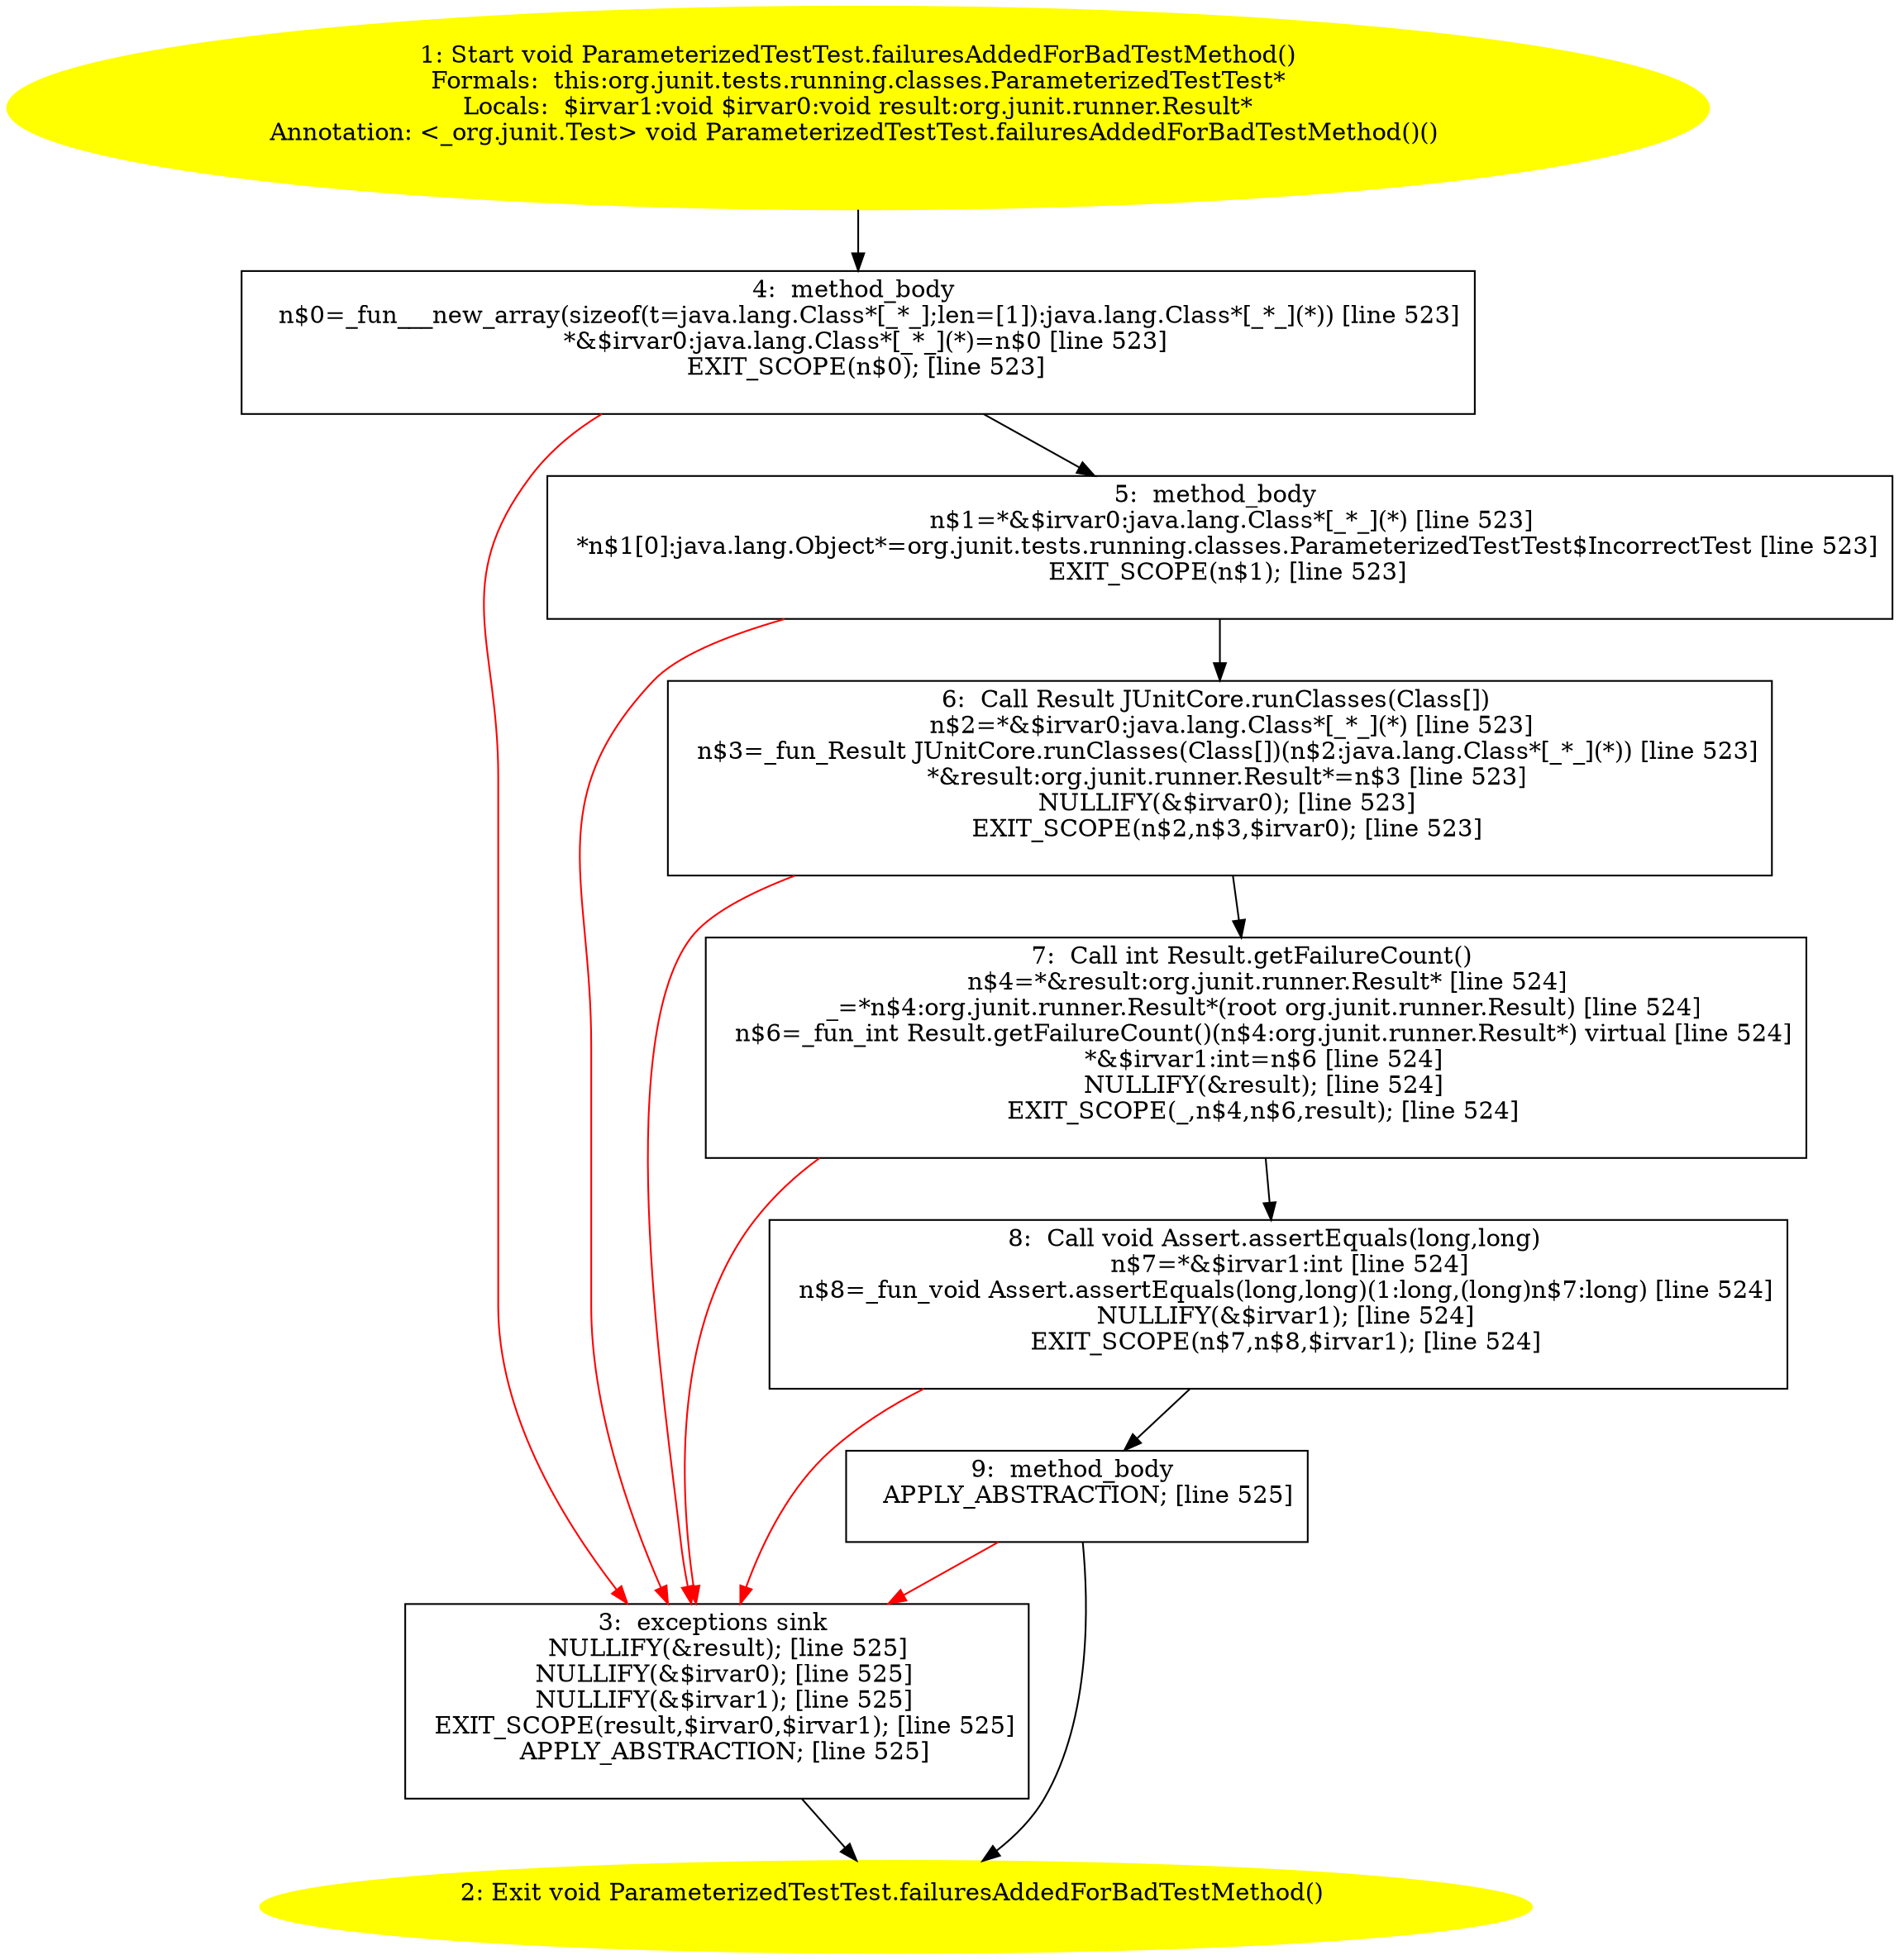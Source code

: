 /* @generated */
digraph cfg {
"org.junit.tests.running.classes.ParameterizedTestTest.failuresAddedForBadTestMethod():void.61929610726677c590ca74cc2451f257_1" [label="1: Start void ParameterizedTestTest.failuresAddedForBadTestMethod()\nFormals:  this:org.junit.tests.running.classes.ParameterizedTestTest*\nLocals:  $irvar1:void $irvar0:void result:org.junit.runner.Result*\nAnnotation: <_org.junit.Test> void ParameterizedTestTest.failuresAddedForBadTestMethod()() \n  " color=yellow style=filled]
	

	 "org.junit.tests.running.classes.ParameterizedTestTest.failuresAddedForBadTestMethod():void.61929610726677c590ca74cc2451f257_1" -> "org.junit.tests.running.classes.ParameterizedTestTest.failuresAddedForBadTestMethod():void.61929610726677c590ca74cc2451f257_4" ;
"org.junit.tests.running.classes.ParameterizedTestTest.failuresAddedForBadTestMethod():void.61929610726677c590ca74cc2451f257_2" [label="2: Exit void ParameterizedTestTest.failuresAddedForBadTestMethod() \n  " color=yellow style=filled]
	

"org.junit.tests.running.classes.ParameterizedTestTest.failuresAddedForBadTestMethod():void.61929610726677c590ca74cc2451f257_3" [label="3:  exceptions sink \n   NULLIFY(&result); [line 525]\n  NULLIFY(&$irvar0); [line 525]\n  NULLIFY(&$irvar1); [line 525]\n  EXIT_SCOPE(result,$irvar0,$irvar1); [line 525]\n  APPLY_ABSTRACTION; [line 525]\n " shape="box"]
	

	 "org.junit.tests.running.classes.ParameterizedTestTest.failuresAddedForBadTestMethod():void.61929610726677c590ca74cc2451f257_3" -> "org.junit.tests.running.classes.ParameterizedTestTest.failuresAddedForBadTestMethod():void.61929610726677c590ca74cc2451f257_2" ;
"org.junit.tests.running.classes.ParameterizedTestTest.failuresAddedForBadTestMethod():void.61929610726677c590ca74cc2451f257_4" [label="4:  method_body \n   n$0=_fun___new_array(sizeof(t=java.lang.Class*[_*_];len=[1]):java.lang.Class*[_*_](*)) [line 523]\n  *&$irvar0:java.lang.Class*[_*_](*)=n$0 [line 523]\n  EXIT_SCOPE(n$0); [line 523]\n " shape="box"]
	

	 "org.junit.tests.running.classes.ParameterizedTestTest.failuresAddedForBadTestMethod():void.61929610726677c590ca74cc2451f257_4" -> "org.junit.tests.running.classes.ParameterizedTestTest.failuresAddedForBadTestMethod():void.61929610726677c590ca74cc2451f257_5" ;
	 "org.junit.tests.running.classes.ParameterizedTestTest.failuresAddedForBadTestMethod():void.61929610726677c590ca74cc2451f257_4" -> "org.junit.tests.running.classes.ParameterizedTestTest.failuresAddedForBadTestMethod():void.61929610726677c590ca74cc2451f257_3" [color="red" ];
"org.junit.tests.running.classes.ParameterizedTestTest.failuresAddedForBadTestMethod():void.61929610726677c590ca74cc2451f257_5" [label="5:  method_body \n   n$1=*&$irvar0:java.lang.Class*[_*_](*) [line 523]\n  *n$1[0]:java.lang.Object*=org.junit.tests.running.classes.ParameterizedTestTest$IncorrectTest [line 523]\n  EXIT_SCOPE(n$1); [line 523]\n " shape="box"]
	

	 "org.junit.tests.running.classes.ParameterizedTestTest.failuresAddedForBadTestMethod():void.61929610726677c590ca74cc2451f257_5" -> "org.junit.tests.running.classes.ParameterizedTestTest.failuresAddedForBadTestMethod():void.61929610726677c590ca74cc2451f257_6" ;
	 "org.junit.tests.running.classes.ParameterizedTestTest.failuresAddedForBadTestMethod():void.61929610726677c590ca74cc2451f257_5" -> "org.junit.tests.running.classes.ParameterizedTestTest.failuresAddedForBadTestMethod():void.61929610726677c590ca74cc2451f257_3" [color="red" ];
"org.junit.tests.running.classes.ParameterizedTestTest.failuresAddedForBadTestMethod():void.61929610726677c590ca74cc2451f257_6" [label="6:  Call Result JUnitCore.runClasses(Class[]) \n   n$2=*&$irvar0:java.lang.Class*[_*_](*) [line 523]\n  n$3=_fun_Result JUnitCore.runClasses(Class[])(n$2:java.lang.Class*[_*_](*)) [line 523]\n  *&result:org.junit.runner.Result*=n$3 [line 523]\n  NULLIFY(&$irvar0); [line 523]\n  EXIT_SCOPE(n$2,n$3,$irvar0); [line 523]\n " shape="box"]
	

	 "org.junit.tests.running.classes.ParameterizedTestTest.failuresAddedForBadTestMethod():void.61929610726677c590ca74cc2451f257_6" -> "org.junit.tests.running.classes.ParameterizedTestTest.failuresAddedForBadTestMethod():void.61929610726677c590ca74cc2451f257_7" ;
	 "org.junit.tests.running.classes.ParameterizedTestTest.failuresAddedForBadTestMethod():void.61929610726677c590ca74cc2451f257_6" -> "org.junit.tests.running.classes.ParameterizedTestTest.failuresAddedForBadTestMethod():void.61929610726677c590ca74cc2451f257_3" [color="red" ];
"org.junit.tests.running.classes.ParameterizedTestTest.failuresAddedForBadTestMethod():void.61929610726677c590ca74cc2451f257_7" [label="7:  Call int Result.getFailureCount() \n   n$4=*&result:org.junit.runner.Result* [line 524]\n  _=*n$4:org.junit.runner.Result*(root org.junit.runner.Result) [line 524]\n  n$6=_fun_int Result.getFailureCount()(n$4:org.junit.runner.Result*) virtual [line 524]\n  *&$irvar1:int=n$6 [line 524]\n  NULLIFY(&result); [line 524]\n  EXIT_SCOPE(_,n$4,n$6,result); [line 524]\n " shape="box"]
	

	 "org.junit.tests.running.classes.ParameterizedTestTest.failuresAddedForBadTestMethod():void.61929610726677c590ca74cc2451f257_7" -> "org.junit.tests.running.classes.ParameterizedTestTest.failuresAddedForBadTestMethod():void.61929610726677c590ca74cc2451f257_8" ;
	 "org.junit.tests.running.classes.ParameterizedTestTest.failuresAddedForBadTestMethod():void.61929610726677c590ca74cc2451f257_7" -> "org.junit.tests.running.classes.ParameterizedTestTest.failuresAddedForBadTestMethod():void.61929610726677c590ca74cc2451f257_3" [color="red" ];
"org.junit.tests.running.classes.ParameterizedTestTest.failuresAddedForBadTestMethod():void.61929610726677c590ca74cc2451f257_8" [label="8:  Call void Assert.assertEquals(long,long) \n   n$7=*&$irvar1:int [line 524]\n  n$8=_fun_void Assert.assertEquals(long,long)(1:long,(long)n$7:long) [line 524]\n  NULLIFY(&$irvar1); [line 524]\n  EXIT_SCOPE(n$7,n$8,$irvar1); [line 524]\n " shape="box"]
	

	 "org.junit.tests.running.classes.ParameterizedTestTest.failuresAddedForBadTestMethod():void.61929610726677c590ca74cc2451f257_8" -> "org.junit.tests.running.classes.ParameterizedTestTest.failuresAddedForBadTestMethod():void.61929610726677c590ca74cc2451f257_9" ;
	 "org.junit.tests.running.classes.ParameterizedTestTest.failuresAddedForBadTestMethod():void.61929610726677c590ca74cc2451f257_8" -> "org.junit.tests.running.classes.ParameterizedTestTest.failuresAddedForBadTestMethod():void.61929610726677c590ca74cc2451f257_3" [color="red" ];
"org.junit.tests.running.classes.ParameterizedTestTest.failuresAddedForBadTestMethod():void.61929610726677c590ca74cc2451f257_9" [label="9:  method_body \n   APPLY_ABSTRACTION; [line 525]\n " shape="box"]
	

	 "org.junit.tests.running.classes.ParameterizedTestTest.failuresAddedForBadTestMethod():void.61929610726677c590ca74cc2451f257_9" -> "org.junit.tests.running.classes.ParameterizedTestTest.failuresAddedForBadTestMethod():void.61929610726677c590ca74cc2451f257_2" ;
	 "org.junit.tests.running.classes.ParameterizedTestTest.failuresAddedForBadTestMethod():void.61929610726677c590ca74cc2451f257_9" -> "org.junit.tests.running.classes.ParameterizedTestTest.failuresAddedForBadTestMethod():void.61929610726677c590ca74cc2451f257_3" [color="red" ];
}
